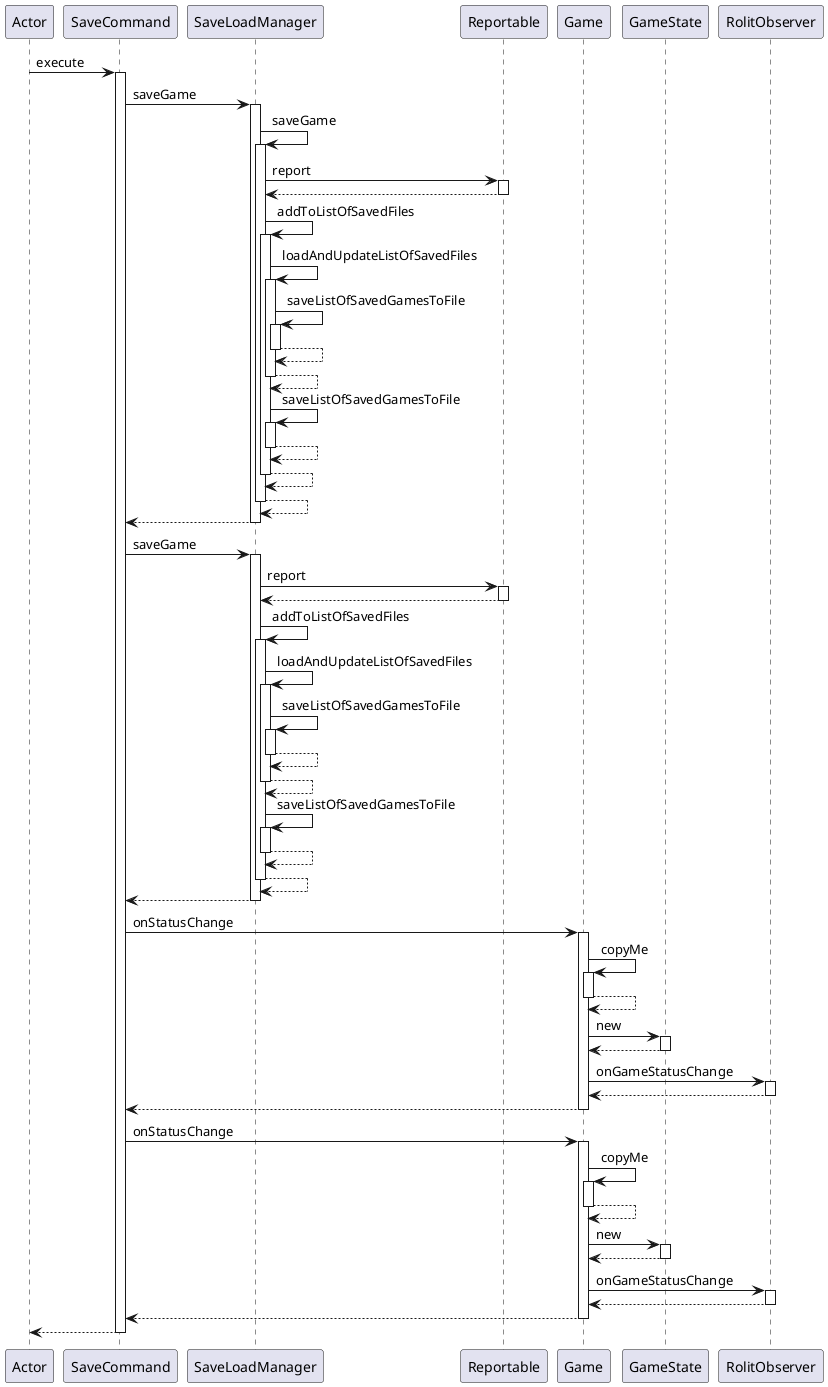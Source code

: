 @startuml
participant Actor
Actor -> SaveCommand : execute
activate SaveCommand
SaveCommand -> SaveLoadManager : saveGame
activate SaveLoadManager
SaveLoadManager -> SaveLoadManager : saveGame
activate SaveLoadManager
SaveLoadManager -> Reportable : report
activate Reportable
Reportable --> SaveLoadManager
deactivate Reportable
SaveLoadManager -> SaveLoadManager : addToListOfSavedFiles
activate SaveLoadManager
SaveLoadManager -> SaveLoadManager : loadAndUpdateListOfSavedFiles
activate SaveLoadManager
SaveLoadManager -> SaveLoadManager : saveListOfSavedGamesToFile
activate SaveLoadManager
SaveLoadManager --> SaveLoadManager
deactivate SaveLoadManager
SaveLoadManager --> SaveLoadManager
deactivate SaveLoadManager
SaveLoadManager -> SaveLoadManager : saveListOfSavedGamesToFile
activate SaveLoadManager
SaveLoadManager --> SaveLoadManager
deactivate SaveLoadManager
SaveLoadManager --> SaveLoadManager
deactivate SaveLoadManager
SaveLoadManager --> SaveLoadManager
deactivate SaveLoadManager
SaveLoadManager --> SaveCommand
deactivate SaveLoadManager
SaveCommand -> SaveLoadManager : saveGame
activate SaveLoadManager
SaveLoadManager -> Reportable : report
activate Reportable
Reportable --> SaveLoadManager
deactivate Reportable
SaveLoadManager -> SaveLoadManager : addToListOfSavedFiles
activate SaveLoadManager
SaveLoadManager -> SaveLoadManager : loadAndUpdateListOfSavedFiles
activate SaveLoadManager
SaveLoadManager -> SaveLoadManager : saveListOfSavedGamesToFile
activate SaveLoadManager
SaveLoadManager --> SaveLoadManager
deactivate SaveLoadManager
SaveLoadManager --> SaveLoadManager
deactivate SaveLoadManager
SaveLoadManager -> SaveLoadManager : saveListOfSavedGamesToFile
activate SaveLoadManager
SaveLoadManager --> SaveLoadManager
deactivate SaveLoadManager
SaveLoadManager --> SaveLoadManager
deactivate SaveLoadManager
SaveLoadManager --> SaveCommand
deactivate SaveLoadManager
SaveCommand -> Game : onStatusChange
activate Game
Game -> Game : copyMe
activate Game
Game --> Game
deactivate Game
Game -> GameState : new
activate GameState
GameState --> Game
deactivate GameState
Game -> RolitObserver : onGameStatusChange
activate RolitObserver
RolitObserver --> Game
deactivate RolitObserver
Game --> SaveCommand
deactivate Game
SaveCommand -> Game : onStatusChange
activate Game
Game -> Game : copyMe
activate Game
Game --> Game
deactivate Game
Game -> GameState : new
activate GameState
GameState --> Game
deactivate GameState
Game -> RolitObserver : onGameStatusChange
activate RolitObserver
RolitObserver --> Game
deactivate RolitObserver
Game --> SaveCommand
deactivate Game
return
@enduml